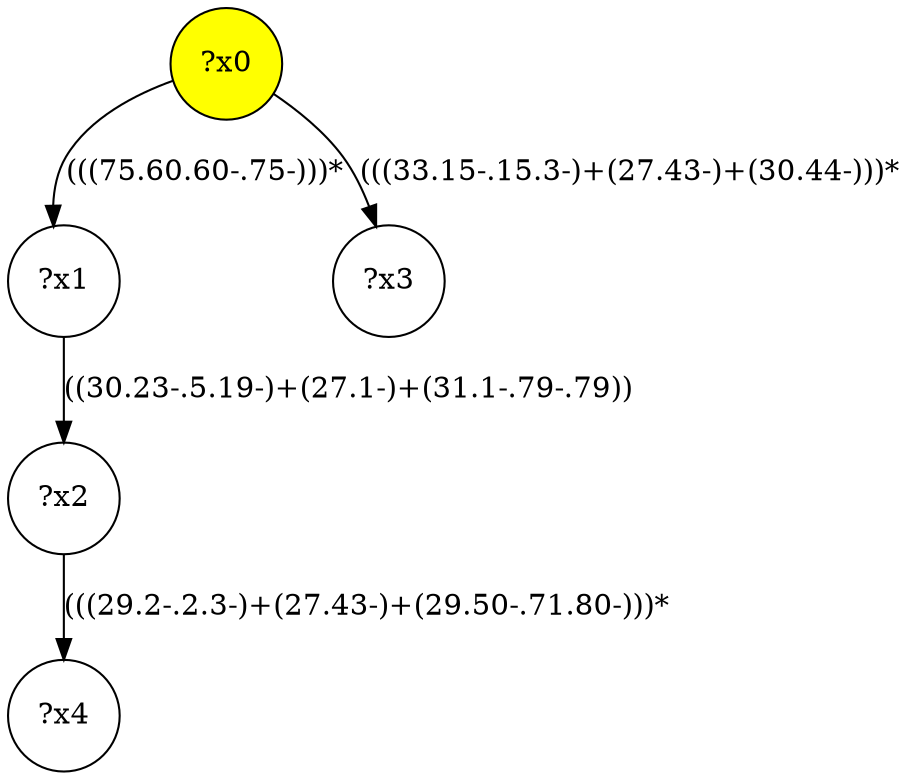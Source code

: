 digraph g {
	x0 [fillcolor="yellow", style="filled," shape=circle, label="?x0"];
	x1 [shape=circle, label="?x1"];
	x0 -> x1 [label="(((75.60.60-.75-)))*"];
	x2 [shape=circle, label="?x2"];
	x1 -> x2 [label="((30.23-.5.19-)+(27.1-)+(31.1-.79-.79))"];
	x3 [shape=circle, label="?x3"];
	x0 -> x3 [label="(((33.15-.15.3-)+(27.43-)+(30.44-)))*"];
	x4 [shape=circle, label="?x4"];
	x2 -> x4 [label="(((29.2-.2.3-)+(27.43-)+(29.50-.71.80-)))*"];
}
